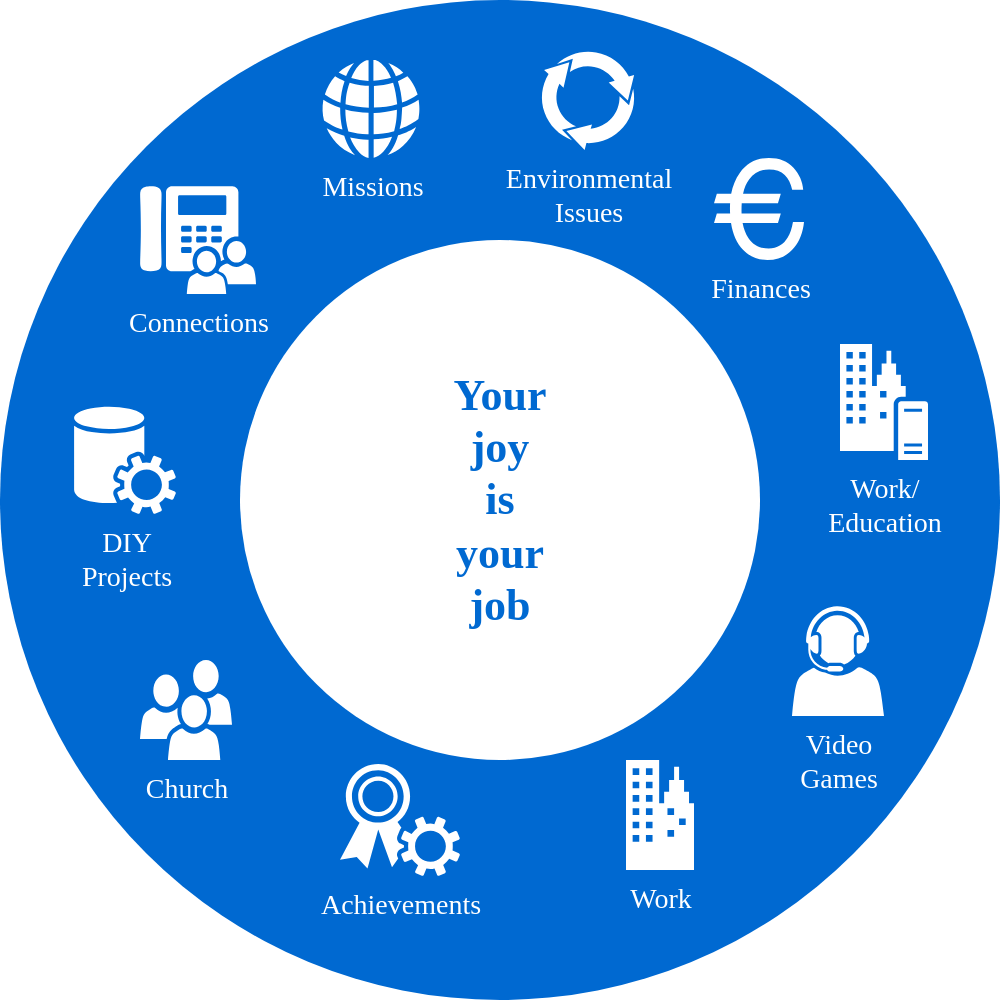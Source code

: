 <mxfile version="24.8.3">
  <diagram name="Page-1" id="3e8102d1-ef87-2e61-34e1-82d9a586fe2e">
    <mxGraphModel dx="2530" dy="1457" grid="1" gridSize="10" guides="1" tooltips="1" connect="1" arrows="1" fold="1" page="1" pageScale="1" pageWidth="400" pageHeight="600" background="none" math="0" shadow="0">
      <root>
        <mxCell id="0" />
        <mxCell id="1" parent="0" />
        <mxCell id="70666756c84bb93c-1" value="" style="ellipse;whiteSpace=wrap;html=1;rounded=0;shadow=0;comic=0;strokeWidth=1;fontFamily=Verdana;fontSize=14;strokeColor=none;fillColor=#0069D1;" parent="1" vertex="1">
          <mxGeometry x="350" y="320" width="500" height="500" as="geometry" />
        </mxCell>
        <mxCell id="70666756c84bb93c-2" value="Your&lt;div&gt;joy&lt;div&gt;is&lt;/div&gt;&lt;div&gt;your&lt;/div&gt;&lt;div&gt;job&lt;/div&gt;&lt;/div&gt;" style="ellipse;whiteSpace=wrap;html=1;rounded=0;shadow=0;comic=0;strokeWidth=1;fontFamily=Verdana;fontSize=22;strokeColor=none;fillColor=#ffffff;fontColor=#0069D1;fontStyle=1" parent="1" vertex="1">
          <mxGeometry x="470" y="440" width="260" height="260" as="geometry" />
        </mxCell>
        <mxCell id="70666756c84bb93c-5" value="Church" style="shadow=0;dashed=0;html=1;strokeColor=none;fillColor=#ffffff;labelPosition=center;verticalLabelPosition=bottom;verticalAlign=top;shape=mxgraph.office.users.users;rounded=0;comic=0;fontFamily=Verdana;fontSize=14;fontColor=#FFFFFF;" parent="1" vertex="1">
          <mxGeometry x="420" y="650" width="46" height="50" as="geometry" />
        </mxCell>
        <mxCell id="70666756c84bb93c-6" value="Video&lt;div&gt;Games&lt;/div&gt;" style="shadow=0;dashed=0;html=1;strokeColor=none;fillColor=#ffffff;labelPosition=center;verticalLabelPosition=bottom;verticalAlign=top;shape=mxgraph.office.users.call_center_agent;rounded=0;comic=0;fontFamily=Verdana;fontSize=14;fontColor=#FFFFFF;" parent="1" vertex="1">
          <mxGeometry x="746" y="623" width="46" height="55" as="geometry" />
        </mxCell>
        <mxCell id="70666756c84bb93c-7" value="Connections" style="shadow=0;dashed=0;html=1;strokeColor=none;fillColor=#ffffff;labelPosition=center;verticalLabelPosition=bottom;verticalAlign=top;shape=mxgraph.office.users.response_group;rounded=0;comic=0;fontFamily=Verdana;fontSize=14;fontColor=#FFFFFF;" parent="1" vertex="1">
          <mxGeometry x="420" y="413" width="58" height="54" as="geometry" />
        </mxCell>
        <mxCell id="70666756c84bb93c-8" value="DIY&lt;div&gt;Projects&lt;/div&gt;" style="shadow=0;dashed=0;html=1;strokeColor=none;fillColor=#ffffff;labelPosition=center;verticalLabelPosition=bottom;verticalAlign=top;shape=mxgraph.office.services.central_management_service;rounded=0;comic=0;fontFamily=Verdana;fontSize=14;fontColor=#FFFFFF;" parent="1" vertex="1">
          <mxGeometry x="387" y="523" width="51" height="54" as="geometry" />
        </mxCell>
        <mxCell id="70666756c84bb93c-9" value="Work/&lt;div&gt;Education&lt;/div&gt;" style="shadow=0;dashed=0;html=1;strokeColor=none;fillColor=#ffffff;labelPosition=center;verticalLabelPosition=bottom;verticalAlign=top;shape=mxgraph.office.servers.on_premises_server;rounded=0;comic=0;fontFamily=Verdana;fontSize=14;fontColor=#FFFFFF;" parent="1" vertex="1">
          <mxGeometry x="770" y="492" width="44" height="58" as="geometry" />
        </mxCell>
        <mxCell id="70666756c84bb93c-10" value="Achievements" style="shadow=0;dashed=0;html=1;strokeColor=none;fillColor=#ffffff;labelPosition=center;verticalLabelPosition=bottom;verticalAlign=top;shape=mxgraph.office.security.token_service;rounded=0;comic=0;fontFamily=Verdana;fontSize=14;fontColor=#FFFFFF;" parent="1" vertex="1">
          <mxGeometry x="520" y="702" width="60" height="56" as="geometry" />
        </mxCell>
        <mxCell id="70666756c84bb93c-11" value="Work" style="shadow=0;dashed=0;html=1;strokeColor=none;fillColor=#ffffff;labelPosition=center;verticalLabelPosition=bottom;verticalAlign=top;shape=mxgraph.office.concepts.on_premises;rounded=0;comic=0;fontFamily=Verdana;fontSize=14;fontColor=#FFFFFF;" parent="1" vertex="1">
          <mxGeometry x="663" y="700" width="34" height="55" as="geometry" />
        </mxCell>
        <mxCell id="70666756c84bb93c-12" value="Missions" style="shadow=0;dashed=0;html=1;strokeColor=none;fillColor=#ffffff;labelPosition=center;verticalLabelPosition=bottom;verticalAlign=top;shape=mxgraph.office.concepts.globe_internet;rounded=0;comic=0;fontFamily=Verdana;fontSize=14;fontColor=#FFFFFF;" parent="1" vertex="1">
          <mxGeometry x="511" y="350" width="49" height="49" as="geometry" />
        </mxCell>
        <mxCell id="70666756c84bb93c-13" value="Environmental&lt;div&gt;Issues&lt;/div&gt;" style="shadow=0;dashed=0;html=1;strokeColor=none;shape=mxgraph.mscae.general.continuous_cycle;fillColor=#ffffff;rounded=0;comic=0;fontFamily=Verdana;fontSize=14;fontColor=#FFFFFF;verticalAlign=top;labelPosition=center;verticalLabelPosition=bottom;align=center;" parent="1" vertex="1">
          <mxGeometry x="620" y="345" width="48" height="50" as="geometry" />
        </mxCell>
        <mxCell id="70666756c84bb93c-15" value="Finances" style="shape=mxgraph.signs.travel.euro;html=1;fillColor=#ffffff;strokeColor=none;verticalLabelPosition=bottom;verticalAlign=top;align=center;rounded=0;shadow=0;dashed=0;comic=0;fontFamily=Verdana;fontSize=14;fontColor=#FFFFFF;" parent="1" vertex="1">
          <mxGeometry x="707" y="399" width="45" height="51" as="geometry" />
        </mxCell>
      </root>
    </mxGraphModel>
  </diagram>
</mxfile>
